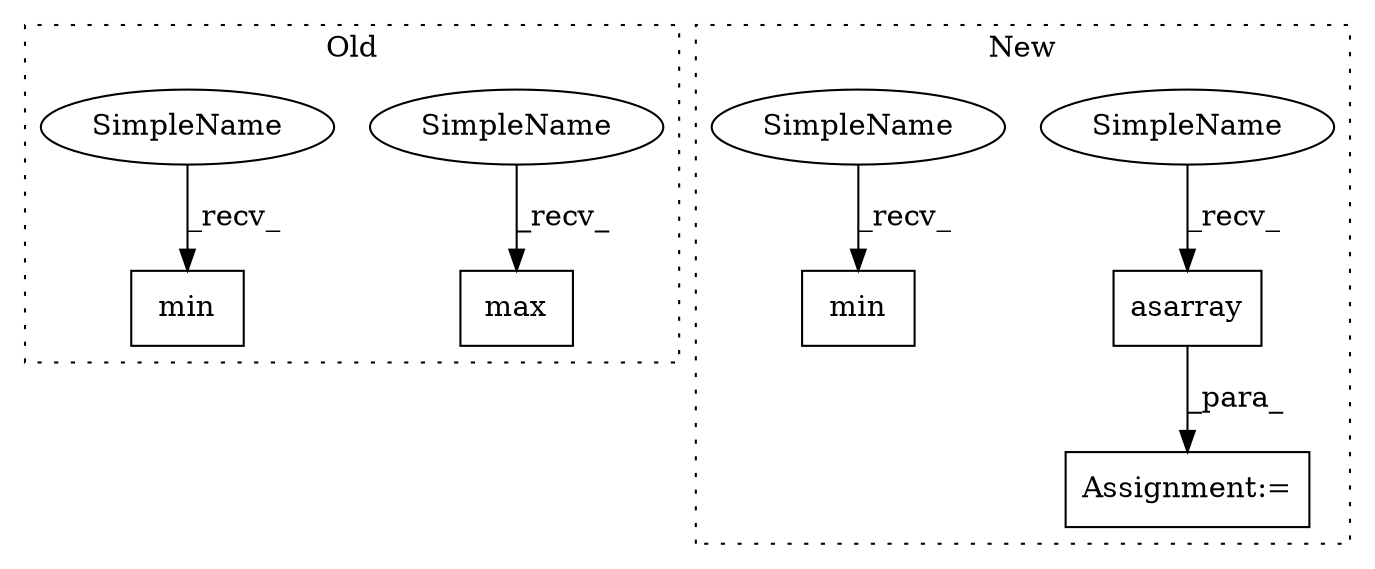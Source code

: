 digraph G {
subgraph cluster0 {
1 [label="max" a="32" s="16648,16655" l="4,1" shape="box"];
4 [label="min" a="32" s="16633,16640" l="4,1" shape="box"];
6 [label="SimpleName" a="42" s="16642" l="5" shape="ellipse"];
7 [label="SimpleName" a="42" s="16627" l="5" shape="ellipse"];
label = "Old";
style="dotted";
}
subgraph cluster1 {
2 [label="asarray" a="32" s="17098,17118" l="8,1" shape="box"];
3 [label="Assignment:=" a="7" s="17067" l="1" shape="box"];
5 [label="min" a="32" s="17194,17216" l="4,1" shape="box"];
8 [label="SimpleName" a="42" s="17092" l="5" shape="ellipse"];
9 [label="SimpleName" a="42" s="17188" l="5" shape="ellipse"];
label = "New";
style="dotted";
}
2 -> 3 [label="_para_"];
6 -> 1 [label="_recv_"];
7 -> 4 [label="_recv_"];
8 -> 2 [label="_recv_"];
9 -> 5 [label="_recv_"];
}